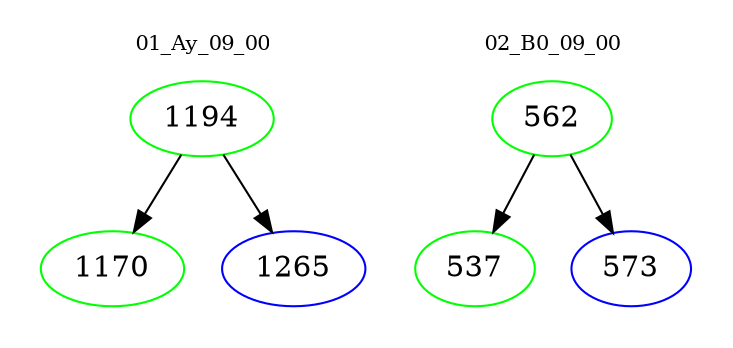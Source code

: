 digraph{
subgraph cluster_0 {
color = white
label = "01_Ay_09_00";
fontsize=10;
T0_1194 [label="1194", color="green"]
T0_1194 -> T0_1170 [color="black"]
T0_1170 [label="1170", color="green"]
T0_1194 -> T0_1265 [color="black"]
T0_1265 [label="1265", color="blue"]
}
subgraph cluster_1 {
color = white
label = "02_B0_09_00";
fontsize=10;
T1_562 [label="562", color="green"]
T1_562 -> T1_537 [color="black"]
T1_537 [label="537", color="green"]
T1_562 -> T1_573 [color="black"]
T1_573 [label="573", color="blue"]
}
}
